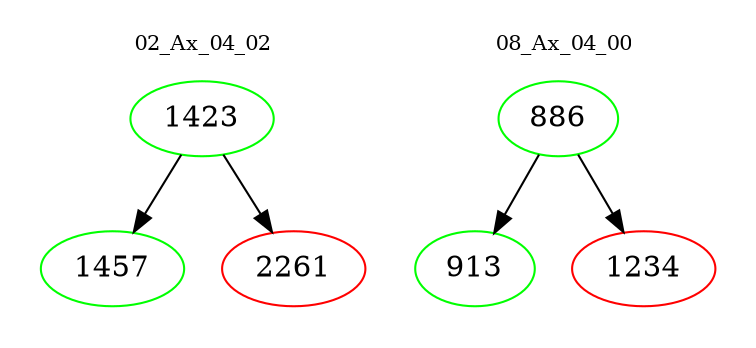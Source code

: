 digraph{
subgraph cluster_0 {
color = white
label = "02_Ax_04_02";
fontsize=10;
T0_1423 [label="1423", color="green"]
T0_1423 -> T0_1457 [color="black"]
T0_1457 [label="1457", color="green"]
T0_1423 -> T0_2261 [color="black"]
T0_2261 [label="2261", color="red"]
}
subgraph cluster_1 {
color = white
label = "08_Ax_04_00";
fontsize=10;
T1_886 [label="886", color="green"]
T1_886 -> T1_913 [color="black"]
T1_913 [label="913", color="green"]
T1_886 -> T1_1234 [color="black"]
T1_1234 [label="1234", color="red"]
}
}

